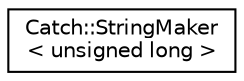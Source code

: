 digraph "Graphical Class Hierarchy"
{
  edge [fontname="Helvetica",fontsize="10",labelfontname="Helvetica",labelfontsize="10"];
  node [fontname="Helvetica",fontsize="10",shape=record];
  rankdir="LR";
  Node0 [label="Catch::StringMaker\l\< unsigned long \>",height=0.2,width=0.4,color="black", fillcolor="white", style="filled",URL="$structCatch_1_1StringMaker_3_01unsigned_01long_01_4.html"];
}
